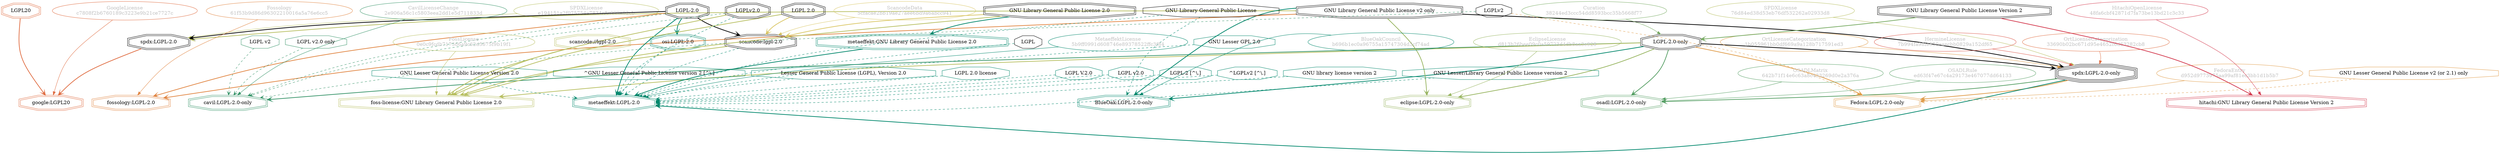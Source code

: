 strict digraph {
    node [shape=box];
    graph [splines=curved];
    2454 [label="SPDXLicense\n76d84ed38d53eb76df532262a02933d8"
         ,fontcolor=gray
         ,color="#b8bf62"
         ,fillcolor="beige;1"
         ,shape=ellipse];
    2455 [label="spdx:LGPL-2.0-only"
         ,shape=tripleoctagon];
    2456 [label="LGPL-2.0-only"
         ,shape=doubleoctagon];
    2457 [label="GNU Library General Public License v2 only"
         ,shape=doubleoctagon];
    2466 [label="SPDXLicense\ne194151a2f075754a7834c8c999a82cb"
         ,fontcolor=gray
         ,color="#b8bf62"
         ,fillcolor="beige;1"
         ,shape=ellipse];
    2467 [label="spdx:LGPL-2.0"
         ,shape=doubleoctagon];
    2468 [label="LGPL-2.0"
         ,shape=doubleoctagon];
    5737 [label="GoogleLicense\nc7808f2b6760189c3223e9b21ce7727c"
         ,fontcolor=gray
         ,color="#e06f45"
         ,fillcolor="beige;1"
         ,shape=ellipse];
    5738 [label="google:LGPL20"
         ,color="#e06f45"
         ,shape=doubleoctagon];
    5739 [label=LGPL20
         ,color="#e06f45"
         ,shape=doubleoctagon];
    6846 [label="FedoraEntry\nd952d9773975aa99af81ec3bb1d1b5b7"
         ,fontcolor=gray
         ,color="#e09d4b"
         ,fillcolor="beige;1"
         ,shape=ellipse];
    6847 [label="Fedora:LGPL-2.0-only"
         ,color="#e09d4b"
         ,shape=doubleoctagon];
    6848 [label="GNU Lesser General Public License v2 (or 2.1) only"
         ,color="#e09d4b"
         ,shape=octagon];
    6849 [label=LGPLv2
         ,shape=octagon];
    9399 [label="BlueOakCouncil\nb696b1ec0a96755a15747304d3cf74ad"
         ,fontcolor=gray
         ,color="#00876c"
         ,fillcolor="beige;1"
         ,shape=ellipse];
    9400 [label="BlueOak:LGPL-2.0-only"
         ,color="#00876c"
         ,shape=doubleoctagon];
    9401 [label="GNU Library General Public License"
         ,shape=octagon];
    9616 [label="OSADLRule\ned63f47e67c4a29173e467077dd64133"
         ,fontcolor=gray
         ,color="#58a066"
         ,fillcolor="beige;1"
         ,shape=ellipse];
    9617 [label="osadl:LGPL-2.0-only"
         ,color="#58a066"
         ,shape=doubleoctagon];
    9898 [label="OSADLMatrix\n642b71f14e6c63a8c433269d0e2a376a"
         ,fontcolor=gray
         ,color="#58a066"
         ,fillcolor="beige;1"
         ,shape=ellipse];
    18318 [label="ScancodeData\n5cfacae2bb19ae27aee6bd9a6abcc941"
          ,fontcolor=gray
          ,color="#dac767"
          ,fillcolor="beige;1"
          ,shape=ellipse];
    18319 [label="scancode:lgpl-2.0"
          ,shape=doubleoctagon];
    18320 [label="LGPL 2.0"
          ,shape=doubleoctagon];
    18321 [label="GNU Library General Public License 2.0"
          ,shape=doubleoctagon];
    25917 [label="Fossology\n61f53b9d86d96302210016a5a76e6cc5"
          ,fontcolor=gray
          ,color="#e18745"
          ,fillcolor="beige;1"
          ,shape=ellipse];
    25918 [label="fossology:LGPL-2.0"
          ,color="#e18745"
          ,shape=doubleoctagon];
    27201 [label=LGPL
          ,shape=octagon];
    28782 [label="OrtLicenseCategorization\n33690b02bc671d95e4652f6d63282cb8"
          ,fontcolor=gray
          ,color="#e06f45"
          ,fillcolor="beige;1"
          ,shape=ellipse];
    35528 [label="OrtLicenseCategorization\n1b055961bb0df669a9a128b717591ed3"
          ,fontcolor=gray
          ,color="#e09d4b"
          ,fillcolor="beige;1"
          ,shape=ellipse];
    37040 [label="CavilLicenseChange\n2e906a56c1c5803eea2dd1e5d711833d"
          ,fontcolor=gray
          ,color="#379469"
          ,fillcolor="beige;1"
          ,shape=ellipse];
    37041 [label="cavil:LGPL-2.0-only"
          ,color="#379469"
          ,shape=doubleoctagon];
    37042 [label="LGPL v2"
          ,color="#379469"
          ,shape=octagon];
    37043 [label="LGPL v2.0 only"
          ,color="#379469"
          ,shape=octagon];
    37044 [label="LGPLv2.0"
          ,shape=doubleoctagon];
    42374 [label="MetaeffektLicense\n5b9ff0991d608746e89378522ffc3f84"
          ,fontcolor=gray
          ,color="#00876c"
          ,fillcolor="beige;1"
          ,shape=ellipse];
    42375 [label="metaeffekt:LGPL-2.0"
          ,color="#00876c"
          ,shape=doubleoctagon];
    42376 [label="metaeffekt:GNU Library General Public License 2.0"
          ,color="#00876c"
          ,shape=doubleoctagon];
    42377 [label="GNU Lesser GPL 2.0"
          ,color="#00876c"
          ,shape=octagon];
    42378 [label="GNU Lesser General Public License Version 2.0"
          ,color="#00876c"
          ,shape=octagon];
    42379 [label="^GNU Lesser General Public License version 2 [^\\.]"
          ,color="#00876c"
          ,shape=octagon];
    42380 [label="Lesser General Public License (LGPL), Version 2.0"
          ,color="#00876c"
          ,shape=octagon];
    42381 [label="LGPL 2.0 license"
          ,color="#00876c"
          ,shape=octagon];
    42382 [label="LGPL V.2.0"
          ,color="#00876c"
          ,shape=octagon];
    42383 [label="LGPL v2.0"
          ,color="#00876c"
          ,shape=octagon];
    42384 [label="LGPL-2 [^\\.]"
          ,color="#00876c"
          ,shape=octagon];
    42385 [label="^LGPLv2 [^\\.]"
          ,color="#00876c"
          ,shape=octagon];
    42386 [label="GNU library license version 2"
          ,color="#00876c"
          ,shape=octagon];
    42387 [label="GNU Lesser/Library General Public License version 2"
          ,color="#00876c"
          ,shape=octagon];
    42388 [label="osi:LGPL-2.0"
          ,color="#00876c"
          ,shape=doubleoctagon];
    49995 [label="HermineLicense\n7b994fa98fe550eaecbb0829a152df65"
          ,fontcolor=gray
          ,color="#dc574a"
          ,fillcolor="beige;1"
          ,shape=ellipse];
    50608 [label="FossLicense\n0e0c9fcdb7173d6a9c62d5675f9b19f1"
          ,fontcolor=gray
          ,color="#b8bf62"
          ,fillcolor="beige;1"
          ,shape=ellipse];
    50609 [label="foss-license:GNU Library General Public License 2.0"
          ,color="#b8bf62"
          ,shape=doubleoctagon];
    50610 [label="scancode://lgpl-2.0"
          ,color="#b8bf62"
          ,shape=doubleoctagon];
    51228 [label="HitachiOpenLicense\n48fa6cbf42871d7fa73be13bd21c3c33"
          ,fontcolor=gray
          ,color="#d43d51"
          ,fillcolor="beige;1"
          ,shape=ellipse];
    51229 [label="hitachi:GNU Library General Public License Version 2"
          ,color="#d43d51"
          ,shape=doubleoctagon];
    51230 [label="GNU Library General Public License Version 2"
          ,shape=doubleoctagon];
    54284 [label="EclipseLicense\nd813b26bee09c0a59723d4db8aa3e928"
          ,fontcolor=gray
          ,color="#98b561"
          ,fillcolor="beige;1"
          ,shape=ellipse];
    54285 [label="eclipse:LGPL-2.0-only"
          ,color="#98b561"
          ,shape=doubleoctagon];
    55994 [label="Curation\n38244ed3ccc54dd8593bcc35b5668f77"
          ,fontcolor=gray
          ,color="#78ab63"
          ,fillcolor="beige;1"
          ,shape=ellipse];
    2454 -> 2455 [weight=0.5
                 ,color="#b8bf62"];
    2455 -> 6847 [style=bold
                 ,arrowhead=vee
                 ,weight=0.7
                 ,color="#e09d4b"];
    2455 -> 9617 [style=bold
                 ,arrowhead=vee
                 ,weight=0.7
                 ,color="#58a066"];
    2455 -> 42375 [style=bold
                  ,arrowhead=vee
                  ,weight=0.7
                  ,color="#00876c"];
    2456 -> 2455 [style=bold
                 ,arrowhead=vee
                 ,weight=0.7];
    2456 -> 6847 [style=bold
                 ,arrowhead=vee
                 ,weight=0.7
                 ,color="#e09d4b"];
    2456 -> 9400 [style=bold
                 ,arrowhead=vee
                 ,weight=0.7
                 ,color="#00876c"];
    2456 -> 9617 [style=bold
                 ,arrowhead=vee
                 ,weight=0.7
                 ,color="#58a066"];
    2456 -> 37041 [style=bold
                  ,arrowhead=vee
                  ,weight=0.7
                  ,color="#379469"];
    2456 -> 37041 [style=bold
                  ,arrowhead=vee
                  ,weight=0.7
                  ,color="#379469"];
    2456 -> 50609 [style=bold
                  ,arrowhead=vee
                  ,weight=0.7
                  ,color="#b8bf62"];
    2456 -> 54285 [style=bold
                  ,arrowhead=vee
                  ,weight=0.7
                  ,color="#98b561"];
    2457 -> 2455 [style=bold
                 ,arrowhead=vee
                 ,weight=0.7];
    2457 -> 2467 [style=bold
                 ,arrowhead=vee
                 ,weight=0.7
                 ,color="#b8bf62"];
    2457 -> 9400 [style=bold
                 ,arrowhead=vee
                 ,weight=0.7
                 ,color="#00876c"];
    2457 -> 25918 [style=bold
                  ,arrowhead=vee
                  ,weight=0.7
                  ,color="#e18745"];
    2457 -> 54285 [style=bold
                  ,arrowhead=vee
                  ,weight=0.7
                  ,color="#98b561"];
    2466 -> 2467 [weight=0.5
                 ,color="#b8bf62"];
    2467 -> 5738 [style=bold
                 ,arrowhead=vee
                 ,weight=0.7
                 ,color="#e06f45"];
    2468 -> 2467 [style=bold
                 ,arrowhead=vee
                 ,weight=0.7];
    2468 -> 18319 [style=bold
                  ,arrowhead=vee
                  ,weight=0.7];
    2468 -> 25918 [style=bold
                  ,arrowhead=vee
                  ,weight=0.7
                  ,color="#e18745"];
    2468 -> 37041 [style=dashed
                  ,arrowhead=vee
                  ,weight=0.5
                  ,color="#379469"];
    2468 -> 42375 [style=bold
                  ,arrowhead=vee
                  ,weight=0.7
                  ,color="#00876c"];
    2468 -> 42375 [style=bold
                  ,arrowhead=vee
                  ,weight=0.7
                  ,color="#00876c"];
    2468 -> 42388 [style=bold
                  ,arrowhead=vee
                  ,weight=0.7
                  ,color="#00876c"];
    5737 -> 5738 [weight=0.5
                 ,color="#e06f45"];
    5739 -> 5738 [style=bold
                 ,arrowhead=vee
                 ,weight=0.7
                 ,color="#e06f45"];
    6846 -> 6847 [weight=0.5
                 ,color="#e09d4b"];
    6848 -> 6847 [style=dashed
                 ,arrowhead=vee
                 ,weight=0.5
                 ,color="#e09d4b"];
    6849 -> 6847 [style=dashed
                 ,arrowhead=vee
                 ,weight=0.5
                 ,color="#e09d4b"];
    6849 -> 37041 [style=dashed
                  ,arrowhead=vee
                  ,weight=0.5
                  ,color="#379469"];
    9399 -> 9400 [weight=0.5
                 ,color="#00876c"];
    9401 -> 9400 [style=dashed
                 ,arrowhead=vee
                 ,weight=0.5
                 ,color="#00876c"];
    9401 -> 42375 [style=dashed
                  ,arrowhead=vee
                  ,weight=0.5
                  ,color="#00876c"];
    9616 -> 9617 [weight=0.5
                 ,color="#58a066"];
    9898 -> 9617 [weight=0.5
                 ,color="#58a066"];
    18318 -> 18319 [weight=0.5
                   ,color="#dac767"];
    18319 -> 42375 [style=dashed
                   ,arrowhead=vee
                   ,weight=0.5
                   ,color="#00876c"];
    18319 -> 50609 [style=bold
                   ,arrowhead=vee
                   ,weight=0.7
                   ,color="#b8bf62"];
    18320 -> 18319 [style=bold
                   ,arrowhead=vee
                   ,weight=0.7
                   ,color="#dac767"];
    18320 -> 50609 [style=bold
                   ,arrowhead=vee
                   ,weight=0.7
                   ,color="#b8bf62"];
    18321 -> 18319 [style=bold
                   ,arrowhead=vee
                   ,weight=0.7
                   ,color="#dac767"];
    18321 -> 42376 [style=bold
                   ,arrowhead=vee
                   ,weight=0.7
                   ,color="#00876c"];
    18321 -> 50609 [style=bold
                   ,arrowhead=vee
                   ,weight=0.7
                   ,color="#b8bf62"];
    25917 -> 25918 [weight=0.5
                   ,color="#e18745"];
    27201 -> 42375 [style=dashed
                   ,arrowhead=vee
                   ,weight=0.5
                   ,color="#00876c"];
    28782 -> 2455 [weight=0.5
                  ,color="#e06f45"];
    35528 -> 2455 [weight=0.5
                  ,color="#e09d4b"];
    37040 -> 37041 [weight=0.5
                   ,color="#379469"];
    37042 -> 37041 [style=dashed
                   ,arrowhead=vee
                   ,weight=0.5
                   ,color="#379469"];
    37043 -> 37041 [style=dashed
                   ,arrowhead=vee
                   ,weight=0.5
                   ,color="#379469"];
    37044 -> 37041 [style=dashed
                   ,arrowhead=vee
                   ,weight=0.5
                   ,color="#379469"];
    37044 -> 42375 [style=dashed
                   ,arrowhead=vee
                   ,weight=0.5
                   ,color="#00876c"];
    37044 -> 50609 [style=bold
                   ,arrowhead=vee
                   ,weight=0.7
                   ,color="#b8bf62"];
    42374 -> 42375 [weight=0.5
                   ,color="#00876c"];
    42376 -> 42375 [style=bold
                   ,arrowhead=vee
                   ,weight=0.7
                   ,color="#00876c"];
    42377 -> 42375 [style=dashed
                   ,arrowhead=vee
                   ,weight=0.5
                   ,color="#00876c"];
    42378 -> 42375 [style=dashed
                   ,arrowhead=vee
                   ,weight=0.5
                   ,color="#00876c"];
    42379 -> 42375 [style=dashed
                   ,arrowhead=vee
                   ,weight=0.5
                   ,color="#00876c"];
    42380 -> 42375 [style=dashed
                   ,arrowhead=vee
                   ,weight=0.5
                   ,color="#00876c"];
    42381 -> 42375 [style=dashed
                   ,arrowhead=vee
                   ,weight=0.5
                   ,color="#00876c"];
    42382 -> 42375 [style=dashed
                   ,arrowhead=vee
                   ,weight=0.5
                   ,color="#00876c"];
    42383 -> 42375 [style=dashed
                   ,arrowhead=vee
                   ,weight=0.5
                   ,color="#00876c"];
    42384 -> 42375 [style=dashed
                   ,arrowhead=vee
                   ,weight=0.5
                   ,color="#00876c"];
    42385 -> 42375 [style=dashed
                   ,arrowhead=vee
                   ,weight=0.5
                   ,color="#00876c"];
    42386 -> 42375 [style=dashed
                   ,arrowhead=vee
                   ,weight=0.5
                   ,color="#00876c"];
    42387 -> 42375 [style=dashed
                   ,arrowhead=vee
                   ,weight=0.5
                   ,color="#00876c"];
    42388 -> 42375 [style=dashed
                   ,arrowhead=vee
                   ,weight=0.5
                   ,color="#00876c"];
    49995 -> 2455 [weight=0.5
                  ,color="#dc574a"];
    50608 -> 50609 [weight=0.5
                   ,color="#b8bf62"];
    50610 -> 50609 [style=bold
                   ,arrowhead=vee
                   ,weight=0.7
                   ,color="#b8bf62"];
    51228 -> 51229 [weight=0.5
                   ,color="#d43d51"];
    51230 -> 2456 [style=bold
                  ,arrowhead=vee
                  ,weight=0.7
                  ,color="#78ab63"];
    51230 -> 51229 [style=bold
                   ,arrowhead=vee
                   ,weight=0.7
                   ,color="#d43d51"];
    54284 -> 54285 [weight=0.5
                   ,color="#98b561"];
    55994 -> 2456 [weight=0.5
                  ,color="#78ab63"];
}
